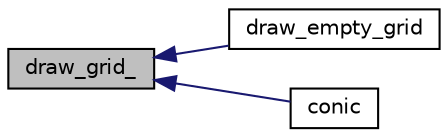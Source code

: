 digraph "draw_grid_"
{
  edge [fontname="Helvetica",fontsize="10",labelfontname="Helvetica",labelfontsize="10"];
  node [fontname="Helvetica",fontsize="10",shape=record];
  rankdir="LR";
  Node1094 [label="draw_grid_",height=0.2,width=0.4,color="black", fillcolor="grey75", style="filled", fontcolor="black"];
  Node1094 -> Node1095 [dir="back",color="midnightblue",fontsize="10",style="solid",fontname="Helvetica"];
  Node1095 [label="draw_empty_grid",height=0.2,width=0.4,color="black", fillcolor="white", style="filled",URL="$d4/de8/conic_8_c.html#a0a991c7d8313e303d51bea14da7b490a"];
  Node1094 -> Node1096 [dir="back",color="midnightblue",fontsize="10",style="solid",fontname="Helvetica"];
  Node1096 [label="conic",height=0.2,width=0.4,color="black", fillcolor="white", style="filled",URL="$d4/de8/conic_8_c.html#a96def9474b981a9d5831a9b48d85d652"];
}
